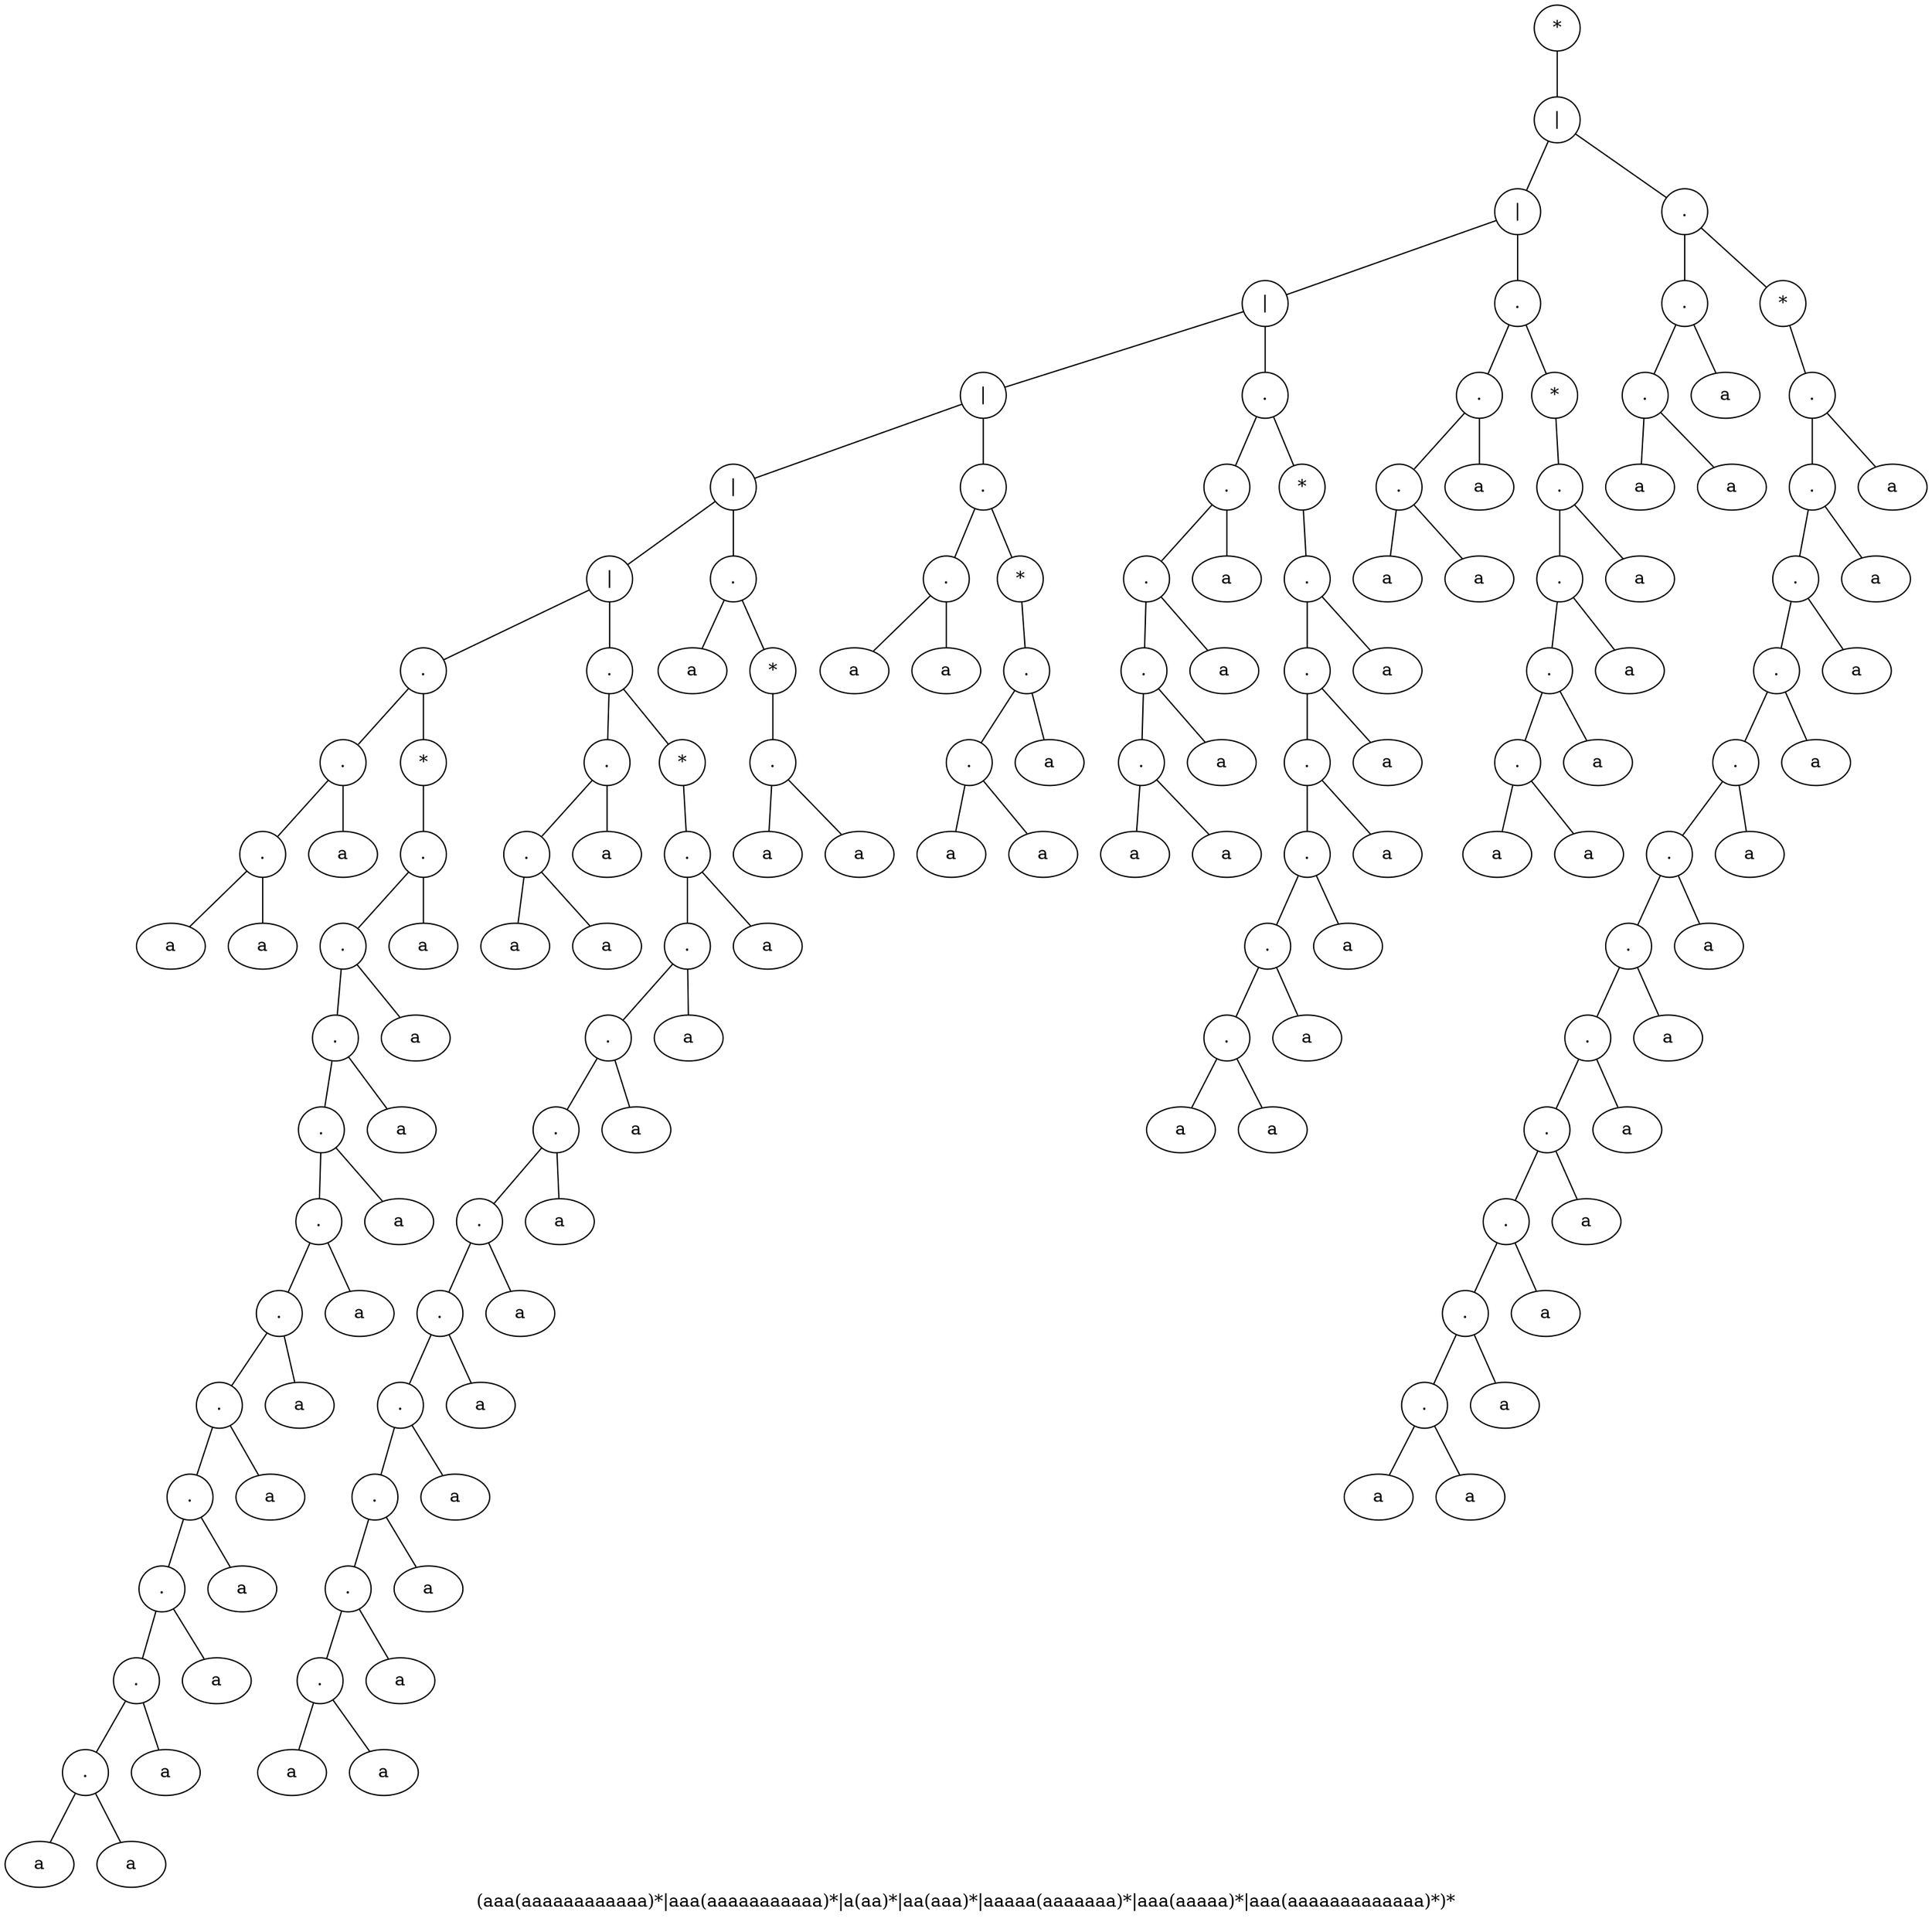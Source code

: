 digraph  G {label ="(aaa(aaaaaaaaaaaa)*|aaa(aaaaaaaaaaa)*|a(aa)*|aa(aaa)*|aaaaa(aaaaaaa)*|aaa(aaaaa)*|aaa(aaaaaaaaaaaaa)*)*";
node_10[label="a"]
node_11[label="a"]
node_9[label=".", shape=circle]
node_9  -> node_10[dir=none];
node_9  -> node_11[dir=none];
node_12[label="a"]
node_8[label=".", shape=circle]
node_8  -> node_9[dir=none];
node_8  -> node_12[dir=none];
node_25[label="a"]
node_26[label="a"]
node_24[label=".", shape=circle]
node_24  -> node_25[dir=none];
node_24  -> node_26[dir=none];
node_27[label="a"]
node_23[label=".", shape=circle]
node_23  -> node_24[dir=none];
node_23  -> node_27[dir=none];
node_28[label="a"]
node_22[label=".", shape=circle]
node_22  -> node_23[dir=none];
node_22  -> node_28[dir=none];
node_29[label="a"]
node_21[label=".", shape=circle]
node_21  -> node_22[dir=none];
node_21  -> node_29[dir=none];
node_30[label="a"]
node_20[label=".", shape=circle]
node_20  -> node_21[dir=none];
node_20  -> node_30[dir=none];
node_31[label="a"]
node_19[label=".", shape=circle]
node_19  -> node_20[dir=none];
node_19  -> node_31[dir=none];
node_32[label="a"]
node_18[label=".", shape=circle]
node_18  -> node_19[dir=none];
node_18  -> node_32[dir=none];
node_33[label="a"]
node_17[label=".", shape=circle]
node_17  -> node_18[dir=none];
node_17  -> node_33[dir=none];
node_34[label="a"]
node_16[label=".", shape=circle]
node_16  -> node_17[dir=none];
node_16  -> node_34[dir=none];
node_35[label="a"]
node_15[label=".", shape=circle]
node_15  -> node_16[dir=none];
node_15  -> node_35[dir=none];
node_36[label="a"]
node_14[label=".", shape=circle]
node_14  -> node_15[dir=none];
node_14  -> node_36[dir=none];
node_13[label="*", shape=circle]
node_13  -> node_14[dir=none];
node_7[label=".", shape=circle]
node_7  -> node_8[dir=none];
node_7  -> node_13[dir=none];
node_40[label="a"]
node_41[label="a"]
node_39[label=".", shape=circle]
node_39  -> node_40[dir=none];
node_39  -> node_41[dir=none];
node_42[label="a"]
node_38[label=".", shape=circle]
node_38  -> node_39[dir=none];
node_38  -> node_42[dir=none];
node_54[label="a"]
node_55[label="a"]
node_53[label=".", shape=circle]
node_53  -> node_54[dir=none];
node_53  -> node_55[dir=none];
node_56[label="a"]
node_52[label=".", shape=circle]
node_52  -> node_53[dir=none];
node_52  -> node_56[dir=none];
node_57[label="a"]
node_51[label=".", shape=circle]
node_51  -> node_52[dir=none];
node_51  -> node_57[dir=none];
node_58[label="a"]
node_50[label=".", shape=circle]
node_50  -> node_51[dir=none];
node_50  -> node_58[dir=none];
node_59[label="a"]
node_49[label=".", shape=circle]
node_49  -> node_50[dir=none];
node_49  -> node_59[dir=none];
node_60[label="a"]
node_48[label=".", shape=circle]
node_48  -> node_49[dir=none];
node_48  -> node_60[dir=none];
node_61[label="a"]
node_47[label=".", shape=circle]
node_47  -> node_48[dir=none];
node_47  -> node_61[dir=none];
node_62[label="a"]
node_46[label=".", shape=circle]
node_46  -> node_47[dir=none];
node_46  -> node_62[dir=none];
node_63[label="a"]
node_45[label=".", shape=circle]
node_45  -> node_46[dir=none];
node_45  -> node_63[dir=none];
node_64[label="a"]
node_44[label=".", shape=circle]
node_44  -> node_45[dir=none];
node_44  -> node_64[dir=none];
node_43[label="*", shape=circle]
node_43  -> node_44[dir=none];
node_37[label=".", shape=circle]
node_37  -> node_38[dir=none];
node_37  -> node_43[dir=none];
node_6[label="|", shape=circle]
node_6  -> node_7[dir=none];
node_6  -> node_37[dir=none];
node_66[label="a"]
node_69[label="a"]
node_70[label="a"]
node_68[label=".", shape=circle]
node_68  -> node_69[dir=none];
node_68  -> node_70[dir=none];
node_67[label="*", shape=circle]
node_67  -> node_68[dir=none];
node_65[label=".", shape=circle]
node_65  -> node_66[dir=none];
node_65  -> node_67[dir=none];
node_5[label="|", shape=circle]
node_5  -> node_6[dir=none];
node_5  -> node_65[dir=none];
node_73[label="a"]
node_74[label="a"]
node_72[label=".", shape=circle]
node_72  -> node_73[dir=none];
node_72  -> node_74[dir=none];
node_78[label="a"]
node_79[label="a"]
node_77[label=".", shape=circle]
node_77  -> node_78[dir=none];
node_77  -> node_79[dir=none];
node_80[label="a"]
node_76[label=".", shape=circle]
node_76  -> node_77[dir=none];
node_76  -> node_80[dir=none];
node_75[label="*", shape=circle]
node_75  -> node_76[dir=none];
node_71[label=".", shape=circle]
node_71  -> node_72[dir=none];
node_71  -> node_75[dir=none];
node_4[label="|", shape=circle]
node_4  -> node_5[dir=none];
node_4  -> node_71[dir=none];
node_86[label="a"]
node_87[label="a"]
node_85[label=".", shape=circle]
node_85  -> node_86[dir=none];
node_85  -> node_87[dir=none];
node_88[label="a"]
node_84[label=".", shape=circle]
node_84  -> node_85[dir=none];
node_84  -> node_88[dir=none];
node_89[label="a"]
node_83[label=".", shape=circle]
node_83  -> node_84[dir=none];
node_83  -> node_89[dir=none];
node_90[label="a"]
node_82[label=".", shape=circle]
node_82  -> node_83[dir=none];
node_82  -> node_90[dir=none];
node_98[label="a"]
node_99[label="a"]
node_97[label=".", shape=circle]
node_97  -> node_98[dir=none];
node_97  -> node_99[dir=none];
node_100[label="a"]
node_96[label=".", shape=circle]
node_96  -> node_97[dir=none];
node_96  -> node_100[dir=none];
node_101[label="a"]
node_95[label=".", shape=circle]
node_95  -> node_96[dir=none];
node_95  -> node_101[dir=none];
node_102[label="a"]
node_94[label=".", shape=circle]
node_94  -> node_95[dir=none];
node_94  -> node_102[dir=none];
node_103[label="a"]
node_93[label=".", shape=circle]
node_93  -> node_94[dir=none];
node_93  -> node_103[dir=none];
node_104[label="a"]
node_92[label=".", shape=circle]
node_92  -> node_93[dir=none];
node_92  -> node_104[dir=none];
node_91[label="*", shape=circle]
node_91  -> node_92[dir=none];
node_81[label=".", shape=circle]
node_81  -> node_82[dir=none];
node_81  -> node_91[dir=none];
node_3[label="|", shape=circle]
node_3  -> node_4[dir=none];
node_3  -> node_81[dir=none];
node_108[label="a"]
node_109[label="a"]
node_107[label=".", shape=circle]
node_107  -> node_108[dir=none];
node_107  -> node_109[dir=none];
node_110[label="a"]
node_106[label=".", shape=circle]
node_106  -> node_107[dir=none];
node_106  -> node_110[dir=none];
node_116[label="a"]
node_117[label="a"]
node_115[label=".", shape=circle]
node_115  -> node_116[dir=none];
node_115  -> node_117[dir=none];
node_118[label="a"]
node_114[label=".", shape=circle]
node_114  -> node_115[dir=none];
node_114  -> node_118[dir=none];
node_119[label="a"]
node_113[label=".", shape=circle]
node_113  -> node_114[dir=none];
node_113  -> node_119[dir=none];
node_120[label="a"]
node_112[label=".", shape=circle]
node_112  -> node_113[dir=none];
node_112  -> node_120[dir=none];
node_111[label="*", shape=circle]
node_111  -> node_112[dir=none];
node_105[label=".", shape=circle]
node_105  -> node_106[dir=none];
node_105  -> node_111[dir=none];
node_2[label="|", shape=circle]
node_2  -> node_3[dir=none];
node_2  -> node_105[dir=none];
node_124[label="a"]
node_125[label="a"]
node_123[label=".", shape=circle]
node_123  -> node_124[dir=none];
node_123  -> node_125[dir=none];
node_126[label="a"]
node_122[label=".", shape=circle]
node_122  -> node_123[dir=none];
node_122  -> node_126[dir=none];
node_140[label="a"]
node_141[label="a"]
node_139[label=".", shape=circle]
node_139  -> node_140[dir=none];
node_139  -> node_141[dir=none];
node_142[label="a"]
node_138[label=".", shape=circle]
node_138  -> node_139[dir=none];
node_138  -> node_142[dir=none];
node_143[label="a"]
node_137[label=".", shape=circle]
node_137  -> node_138[dir=none];
node_137  -> node_143[dir=none];
node_144[label="a"]
node_136[label=".", shape=circle]
node_136  -> node_137[dir=none];
node_136  -> node_144[dir=none];
node_145[label="a"]
node_135[label=".", shape=circle]
node_135  -> node_136[dir=none];
node_135  -> node_145[dir=none];
node_146[label="a"]
node_134[label=".", shape=circle]
node_134  -> node_135[dir=none];
node_134  -> node_146[dir=none];
node_147[label="a"]
node_133[label=".", shape=circle]
node_133  -> node_134[dir=none];
node_133  -> node_147[dir=none];
node_148[label="a"]
node_132[label=".", shape=circle]
node_132  -> node_133[dir=none];
node_132  -> node_148[dir=none];
node_149[label="a"]
node_131[label=".", shape=circle]
node_131  -> node_132[dir=none];
node_131  -> node_149[dir=none];
node_150[label="a"]
node_130[label=".", shape=circle]
node_130  -> node_131[dir=none];
node_130  -> node_150[dir=none];
node_151[label="a"]
node_129[label=".", shape=circle]
node_129  -> node_130[dir=none];
node_129  -> node_151[dir=none];
node_152[label="a"]
node_128[label=".", shape=circle]
node_128  -> node_129[dir=none];
node_128  -> node_152[dir=none];
node_127[label="*", shape=circle]
node_127  -> node_128[dir=none];
node_121[label=".", shape=circle]
node_121  -> node_122[dir=none];
node_121  -> node_127[dir=none];
node_1[label="|", shape=circle]
node_1  -> node_2[dir=none];
node_1  -> node_121[dir=none];
node_0[label="*", shape=circle]
node_0  -> node_1[dir=none];
}
